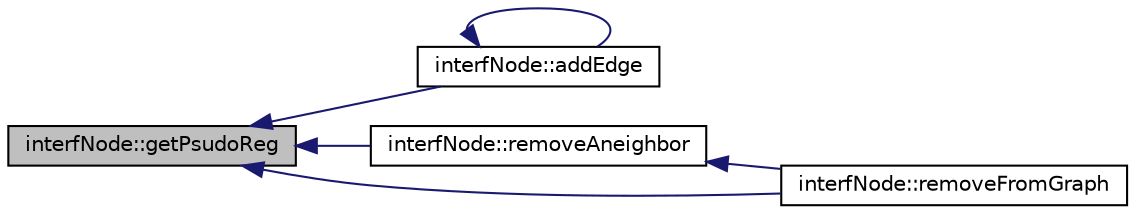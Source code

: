 digraph G
{
  edge [fontname="Helvetica",fontsize="10",labelfontname="Helvetica",labelfontsize="10"];
  node [fontname="Helvetica",fontsize="10",shape=record];
  rankdir=LR;
  Node1 [label="interfNode::getPsudoReg",height=0.2,width=0.4,color="black", fillcolor="grey75", style="filled" fontcolor="black"];
  Node1 -> Node2 [dir=back,color="midnightblue",fontsize="10",style="solid",fontname="Helvetica"];
  Node2 [label="interfNode::addEdge",height=0.2,width=0.4,color="black", fillcolor="white", style="filled",URL="$classinterfNode.html#ad6ed82efebee0dd2b0334aec5a7c0059"];
  Node2 -> Node2 [dir=back,color="midnightblue",fontsize="10",style="solid",fontname="Helvetica"];
  Node1 -> Node3 [dir=back,color="midnightblue",fontsize="10",style="solid",fontname="Helvetica"];
  Node3 [label="interfNode::removeAneighbor",height=0.2,width=0.4,color="black", fillcolor="white", style="filled",URL="$classinterfNode.html#a28de448897ec0c075e14f34c9aec4938"];
  Node3 -> Node4 [dir=back,color="midnightblue",fontsize="10",style="solid",fontname="Helvetica"];
  Node4 [label="interfNode::removeFromGraph",height=0.2,width=0.4,color="black", fillcolor="white", style="filled",URL="$classinterfNode.html#a73af59beda246607573abffaf434c232"];
  Node1 -> Node4 [dir=back,color="midnightblue",fontsize="10",style="solid",fontname="Helvetica"];
}
